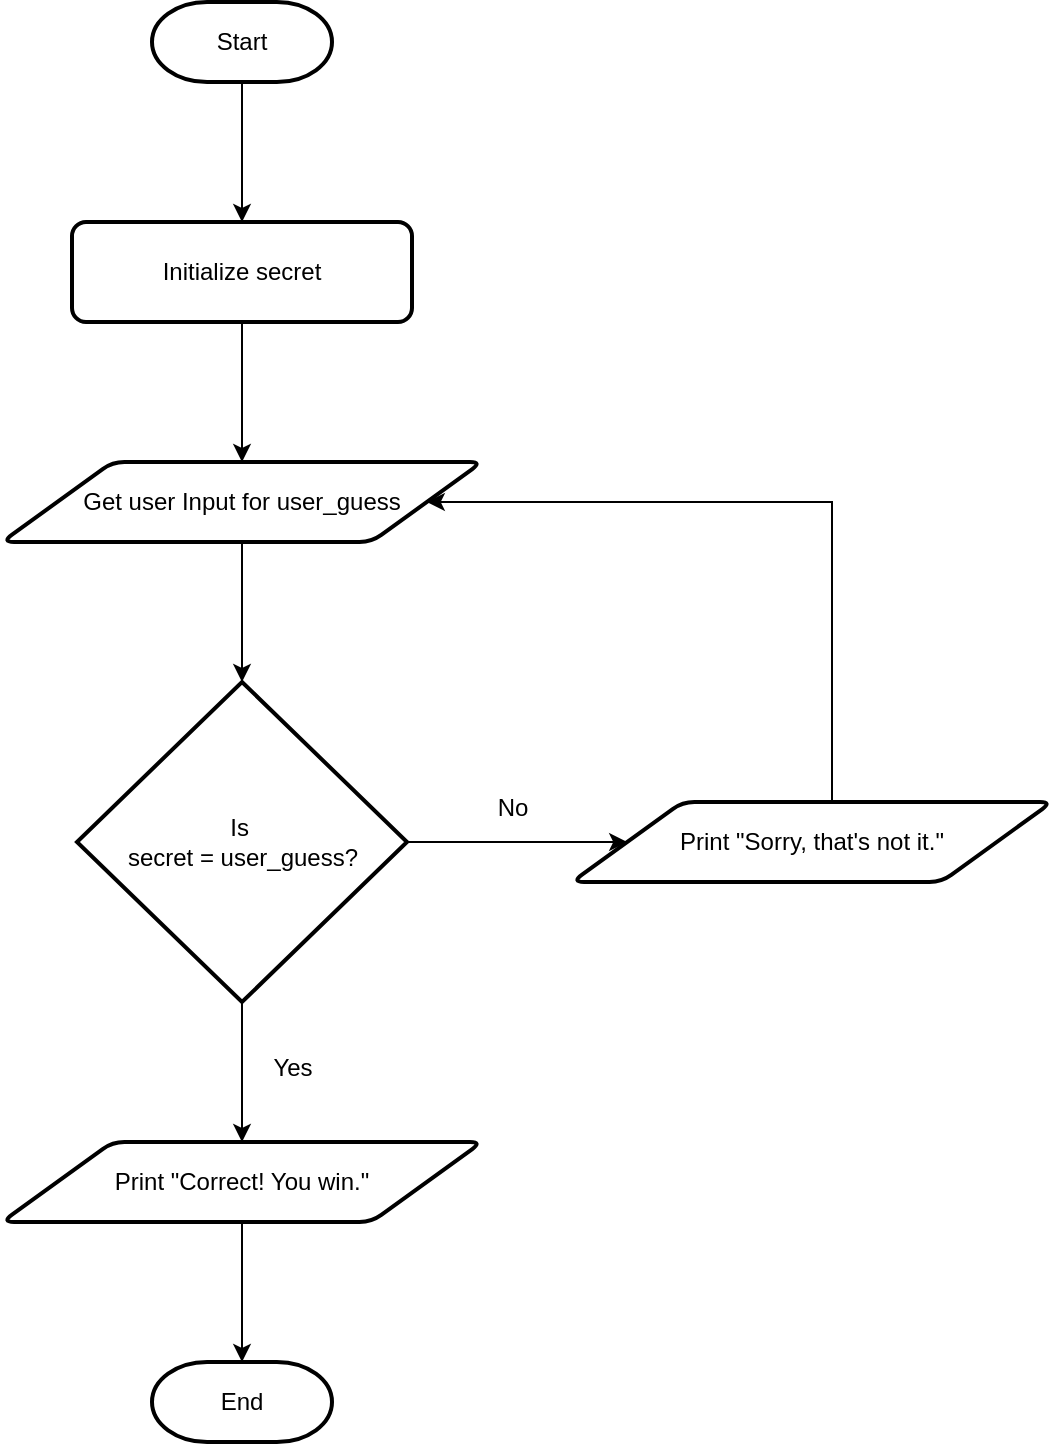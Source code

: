 <mxfile version="24.4.8" type="device">
  <diagram name="Page-1" id="-GGu3kRGtJUsjQKRtnmx">
    <mxGraphModel dx="864" dy="508" grid="1" gridSize="10" guides="1" tooltips="1" connect="1" arrows="1" fold="1" page="1" pageScale="1" pageWidth="850" pageHeight="1100" math="0" shadow="0">
      <root>
        <mxCell id="0" />
        <mxCell id="1" parent="0" />
        <mxCell id="rXtPqZWlznzGDii9_1uG-7" style="edgeStyle=orthogonalEdgeStyle;rounded=0;orthogonalLoop=1;jettySize=auto;html=1;entryX=0.5;entryY=0;entryDx=0;entryDy=0;" edge="1" parent="1" source="rXtPqZWlznzGDii9_1uG-1" target="rXtPqZWlznzGDii9_1uG-2">
          <mxGeometry relative="1" as="geometry" />
        </mxCell>
        <mxCell id="rXtPqZWlznzGDii9_1uG-1" value="Start" style="strokeWidth=2;html=1;shape=mxgraph.flowchart.terminator;whiteSpace=wrap;" vertex="1" parent="1">
          <mxGeometry x="340" y="40" width="90" height="40" as="geometry" />
        </mxCell>
        <mxCell id="rXtPqZWlznzGDii9_1uG-8" style="edgeStyle=orthogonalEdgeStyle;rounded=0;orthogonalLoop=1;jettySize=auto;html=1;entryX=0.5;entryY=0;entryDx=0;entryDy=0;" edge="1" parent="1" source="rXtPqZWlznzGDii9_1uG-2" target="rXtPqZWlznzGDii9_1uG-3">
          <mxGeometry relative="1" as="geometry" />
        </mxCell>
        <mxCell id="rXtPqZWlznzGDii9_1uG-2" value="Initialize&amp;nbsp;secret" style="rounded=1;whiteSpace=wrap;html=1;absoluteArcSize=1;arcSize=14;strokeWidth=2;" vertex="1" parent="1">
          <mxGeometry x="300" y="150" width="170" height="50" as="geometry" />
        </mxCell>
        <mxCell id="rXtPqZWlznzGDii9_1uG-3" value="Get user Input for&amp;nbsp;user_guess" style="shape=parallelogram;html=1;strokeWidth=2;perimeter=parallelogramPerimeter;whiteSpace=wrap;rounded=1;arcSize=12;size=0.23;" vertex="1" parent="1">
          <mxGeometry x="265" y="270" width="240" height="40" as="geometry" />
        </mxCell>
        <mxCell id="rXtPqZWlznzGDii9_1uG-10" style="edgeStyle=orthogonalEdgeStyle;rounded=0;orthogonalLoop=1;jettySize=auto;html=1;entryX=0.5;entryY=0;entryDx=0;entryDy=0;" edge="1" parent="1" source="rXtPqZWlznzGDii9_1uG-4" target="rXtPqZWlznzGDii9_1uG-5">
          <mxGeometry relative="1" as="geometry" />
        </mxCell>
        <mxCell id="rXtPqZWlznzGDii9_1uG-14" style="edgeStyle=orthogonalEdgeStyle;rounded=0;orthogonalLoop=1;jettySize=auto;html=1;entryX=0;entryY=0.5;entryDx=0;entryDy=0;" edge="1" parent="1" source="rXtPqZWlznzGDii9_1uG-4" target="rXtPqZWlznzGDii9_1uG-13">
          <mxGeometry relative="1" as="geometry" />
        </mxCell>
        <mxCell id="rXtPqZWlznzGDii9_1uG-4" value="Is&amp;nbsp;&lt;div&gt;secret =&amp;nbsp;user_guess?&lt;/div&gt;" style="strokeWidth=2;html=1;shape=mxgraph.flowchart.decision;whiteSpace=wrap;" vertex="1" parent="1">
          <mxGeometry x="302.5" y="380" width="165" height="160" as="geometry" />
        </mxCell>
        <mxCell id="rXtPqZWlznzGDii9_1uG-5" value="Print &quot;Correct! You win.&quot;" style="shape=parallelogram;html=1;strokeWidth=2;perimeter=parallelogramPerimeter;whiteSpace=wrap;rounded=1;arcSize=12;size=0.23;" vertex="1" parent="1">
          <mxGeometry x="265" y="610" width="240" height="40" as="geometry" />
        </mxCell>
        <mxCell id="rXtPqZWlznzGDii9_1uG-6" value="End" style="strokeWidth=2;html=1;shape=mxgraph.flowchart.terminator;whiteSpace=wrap;" vertex="1" parent="1">
          <mxGeometry x="340" y="720" width="90" height="40" as="geometry" />
        </mxCell>
        <mxCell id="rXtPqZWlznzGDii9_1uG-9" style="edgeStyle=orthogonalEdgeStyle;rounded=0;orthogonalLoop=1;jettySize=auto;html=1;entryX=0.5;entryY=0;entryDx=0;entryDy=0;entryPerimeter=0;" edge="1" parent="1" source="rXtPqZWlznzGDii9_1uG-3" target="rXtPqZWlznzGDii9_1uG-4">
          <mxGeometry relative="1" as="geometry" />
        </mxCell>
        <mxCell id="rXtPqZWlznzGDii9_1uG-11" style="edgeStyle=orthogonalEdgeStyle;rounded=0;orthogonalLoop=1;jettySize=auto;html=1;entryX=0.5;entryY=0;entryDx=0;entryDy=0;entryPerimeter=0;" edge="1" parent="1" source="rXtPqZWlznzGDii9_1uG-5" target="rXtPqZWlznzGDii9_1uG-6">
          <mxGeometry relative="1" as="geometry" />
        </mxCell>
        <mxCell id="rXtPqZWlznzGDii9_1uG-12" value="Yes" style="text;html=1;align=center;verticalAlign=middle;resizable=0;points=[];autosize=1;strokeColor=none;fillColor=none;" vertex="1" parent="1">
          <mxGeometry x="390" y="558" width="40" height="30" as="geometry" />
        </mxCell>
        <mxCell id="rXtPqZWlznzGDii9_1uG-16" style="edgeStyle=orthogonalEdgeStyle;rounded=0;orthogonalLoop=1;jettySize=auto;html=1;entryX=1;entryY=0.5;entryDx=0;entryDy=0;" edge="1" parent="1" source="rXtPqZWlznzGDii9_1uG-13" target="rXtPqZWlznzGDii9_1uG-3">
          <mxGeometry relative="1" as="geometry">
            <Array as="points">
              <mxPoint x="680" y="290" />
            </Array>
          </mxGeometry>
        </mxCell>
        <mxCell id="rXtPqZWlznzGDii9_1uG-13" value="Print &quot;Sorry, that&#39;s not it.&quot;" style="shape=parallelogram;html=1;strokeWidth=2;perimeter=parallelogramPerimeter;whiteSpace=wrap;rounded=1;arcSize=12;size=0.23;" vertex="1" parent="1">
          <mxGeometry x="550" y="440" width="240" height="40" as="geometry" />
        </mxCell>
        <mxCell id="rXtPqZWlznzGDii9_1uG-15" value="No" style="text;html=1;align=center;verticalAlign=middle;resizable=0;points=[];autosize=1;strokeColor=none;fillColor=none;" vertex="1" parent="1">
          <mxGeometry x="500" y="428" width="40" height="30" as="geometry" />
        </mxCell>
      </root>
    </mxGraphModel>
  </diagram>
</mxfile>
